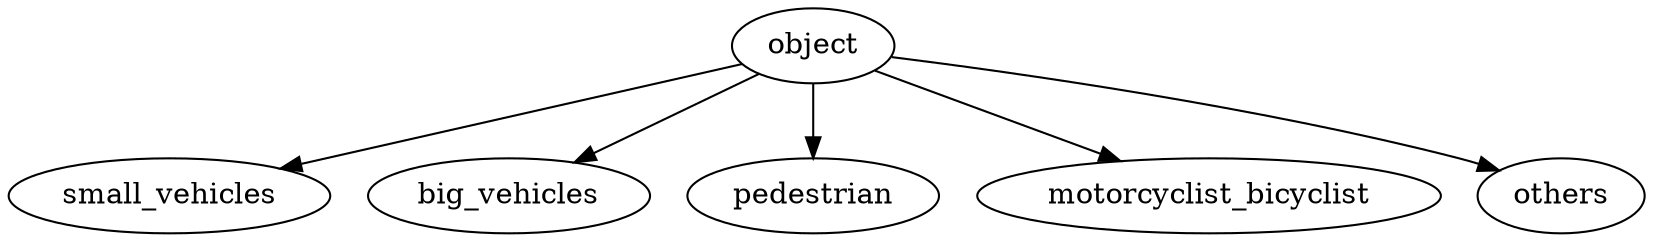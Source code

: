digraph ApolloScape {
	root_object [label=object]
	layer_1_small_vehicles [label=small_vehicles]
	root_object -> layer_1_small_vehicles
	layer_1_big_vehicles [label=big_vehicles]
	root_object -> layer_1_big_vehicles
	layer_1_pedestrian [label=pedestrian]
	root_object -> layer_1_pedestrian
	layer_1_motorcyclist_bicyclist [label=motorcyclist_bicyclist]
	root_object -> layer_1_motorcyclist_bicyclist
	layer_1_others [label=others]
	root_object -> layer_1_others
}
